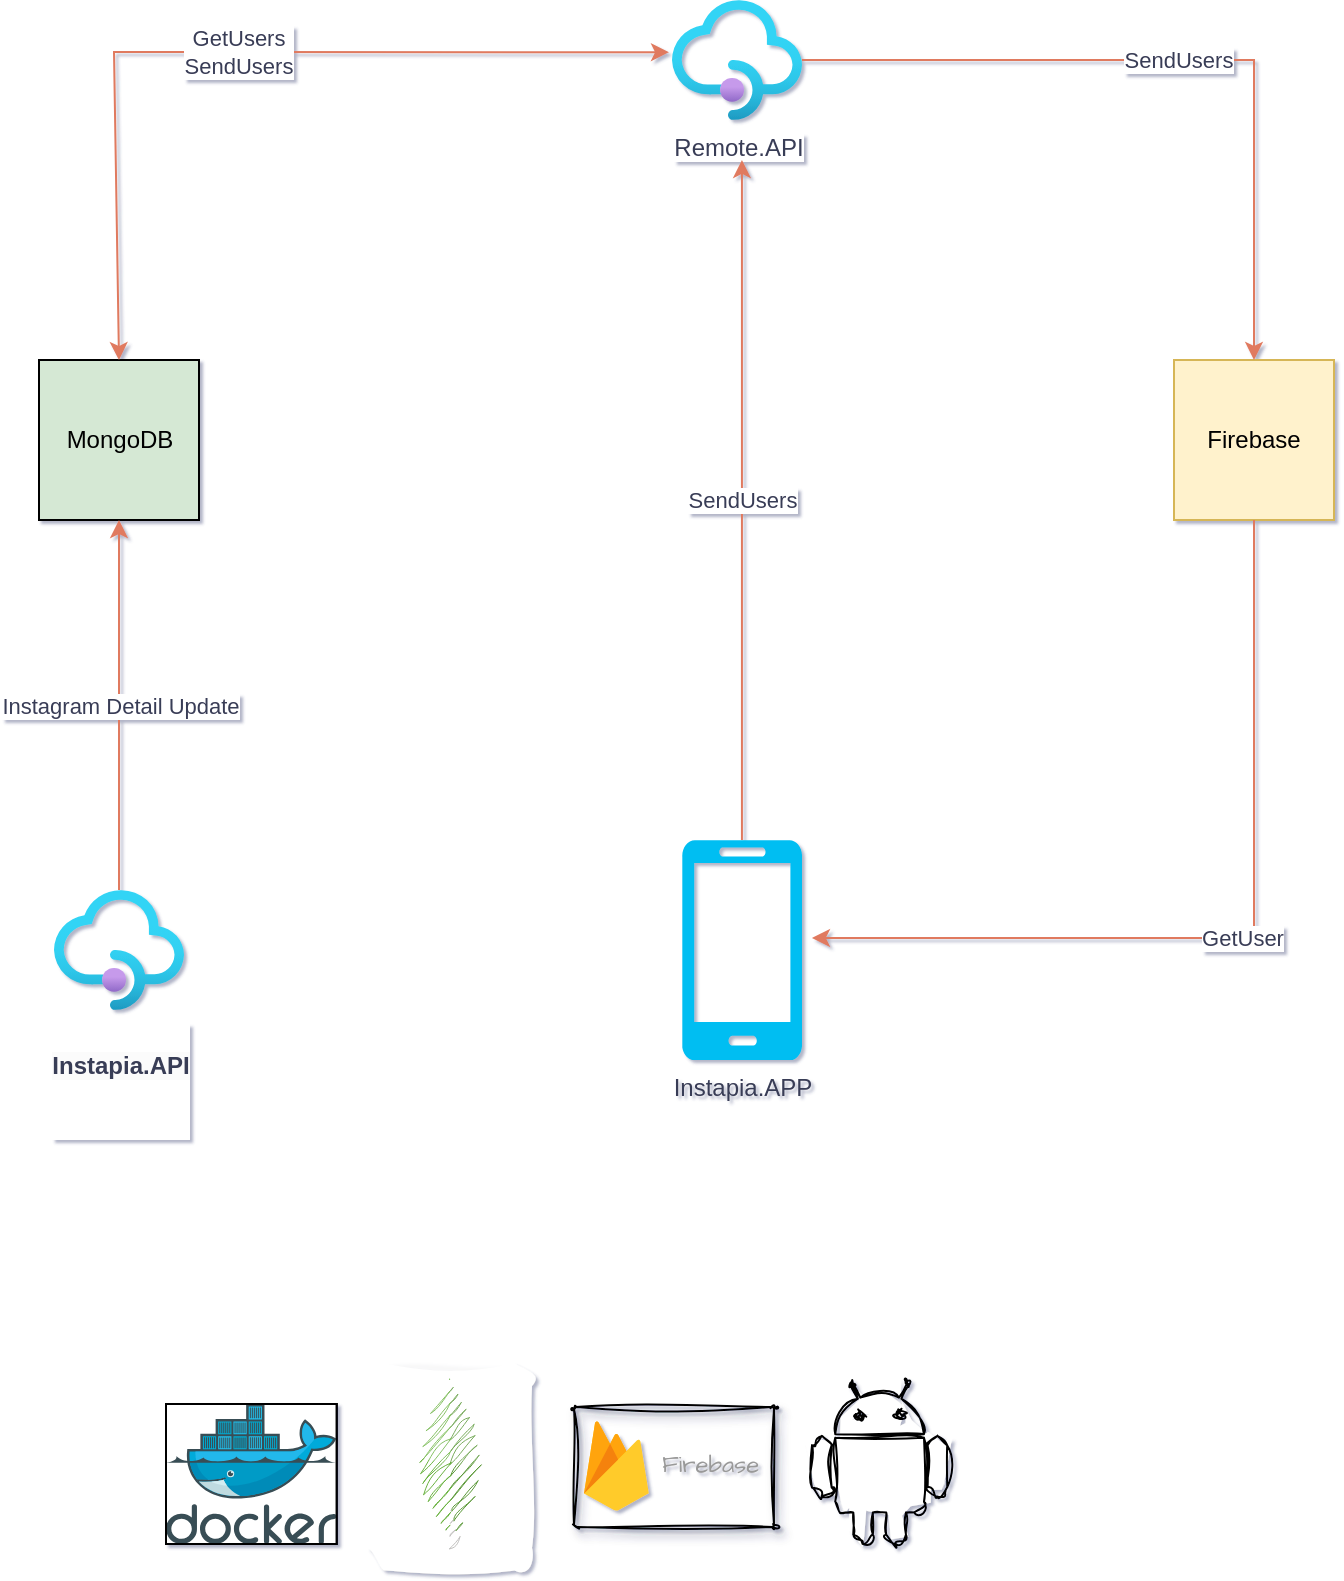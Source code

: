 <mxfile version="22.1.21" type="github">
  <diagram name="Sayfa -1" id="eU-fJsf1K0A9oVs6Q9NI">
    <mxGraphModel dx="1423" dy="826" grid="0" gridSize="10" guides="1" tooltips="1" connect="1" arrows="1" fold="1" page="1" pageScale="1" pageWidth="827" pageHeight="1169" background="#ffffff" math="0" shadow="1">
      <root>
        <mxCell id="0" />
        <mxCell id="1" parent="0" />
        <mxCell id="NNiYG3pM8YccFziA7ECe-1" value="Firebase" style="whiteSpace=wrap;html=1;aspect=fixed;labelBackgroundColor=none;fillColor=#fff2cc;strokeColor=#d6b656;" vertex="1" parent="1">
          <mxGeometry x="660" y="290" width="80" height="80" as="geometry" />
        </mxCell>
        <mxCell id="NNiYG3pM8YccFziA7ECe-2" value="MongoDB" style="whiteSpace=wrap;html=1;aspect=fixed;labelBackgroundColor=none;fillColor=#d5e8d4;strokeColor=default;" vertex="1" parent="1">
          <mxGeometry x="92.5" y="290" width="80" height="80" as="geometry" />
        </mxCell>
        <mxCell id="NNiYG3pM8YccFziA7ECe-7" value="Instapia.APP" style="verticalLabelPosition=bottom;html=1;verticalAlign=top;align=center;strokeColor=none;fillColor=#00BEF2;shape=mxgraph.azure.mobile;pointerEvents=1;fontColor=#393C56;" vertex="1" parent="1">
          <mxGeometry x="414" y="530" width="60" height="110" as="geometry" />
        </mxCell>
        <mxCell id="NNiYG3pM8YccFziA7ECe-13" value="Instagram Detail Update" style="edgeStyle=orthogonalEdgeStyle;rounded=0;orthogonalLoop=1;jettySize=auto;html=1;entryX=0.5;entryY=1;entryDx=0;entryDy=0;strokeColor=#E07A5F;fontColor=#393C56;fillColor=#F2CC8F;" edge="1" parent="1" source="NNiYG3pM8YccFziA7ECe-9" target="NNiYG3pM8YccFziA7ECe-2">
          <mxGeometry relative="1" as="geometry" />
        </mxCell>
        <mxCell id="NNiYG3pM8YccFziA7ECe-9" value="&#xa;&lt;span style=&quot;color: rgb(57, 60, 86); font-family: Helvetica; font-size: 12px; font-style: normal; font-variant-ligatures: normal; font-variant-caps: normal; font-weight: 700; letter-spacing: normal; orphans: 2; text-align: center; text-indent: 0px; text-transform: none; widows: 2; word-spacing: 0px; -webkit-text-stroke-width: 0px; background-color: rgb(251, 251, 251); text-decoration-thickness: initial; text-decoration-style: initial; text-decoration-color: initial; float: none; display: inline !important;&quot;&gt;Instapia.API&lt;/span&gt;&#xa;&#xa;" style="image;aspect=fixed;html=1;points=[];align=center;fontSize=12;image=img/lib/azure2/integration/API_Management_Services.svg;strokeColor=#E07A5F;fontColor=#393C56;fillColor=#F2CC8F;" vertex="1" parent="1">
          <mxGeometry x="100" y="555" width="65" height="60" as="geometry" />
        </mxCell>
        <mxCell id="NNiYG3pM8YccFziA7ECe-10" value="GetUser" style="edgeStyle=orthogonalEdgeStyle;rounded=0;orthogonalLoop=1;jettySize=auto;html=1;strokeColor=#E07A5F;fontColor=#393C56;fillColor=#F2CC8F;entryX=1.083;entryY=0.445;entryDx=0;entryDy=0;entryPerimeter=0;" edge="1" parent="1" source="NNiYG3pM8YccFziA7ECe-1" target="NNiYG3pM8YccFziA7ECe-7">
          <mxGeometry relative="1" as="geometry">
            <mxPoint x="500" y="410" as="targetPoint" />
            <Array as="points">
              <mxPoint x="700" y="579" />
            </Array>
          </mxGeometry>
        </mxCell>
        <mxCell id="NNiYG3pM8YccFziA7ECe-15" value="SendUsers" style="edgeStyle=orthogonalEdgeStyle;rounded=0;orthogonalLoop=1;jettySize=auto;html=1;strokeColor=#E07A5F;fontColor=#393C56;fillColor=#F2CC8F;" edge="1" parent="1" source="NNiYG3pM8YccFziA7ECe-12" target="NNiYG3pM8YccFziA7ECe-1">
          <mxGeometry relative="1" as="geometry" />
        </mxCell>
        <mxCell id="NNiYG3pM8YccFziA7ECe-12" value="Remote.API" style="image;aspect=fixed;html=1;points=[];align=center;fontSize=12;image=img/lib/azure2/integration/API_Management_Services.svg;strokeColor=#E07A5F;fontColor=#393C56;fillColor=#F2CC8F;" vertex="1" parent="1">
          <mxGeometry x="409" y="110" width="65" height="60" as="geometry" />
        </mxCell>
        <mxCell id="NNiYG3pM8YccFziA7ECe-16" value="GetUsers&lt;br&gt;SendUsers" style="endArrow=classic;startArrow=classic;html=1;rounded=0;strokeColor=#E07A5F;fontColor=#393C56;fillColor=#F2CC8F;exitX=0.5;exitY=0;exitDx=0;exitDy=0;entryX=-0.023;entryY=0.435;entryDx=0;entryDy=0;entryPerimeter=0;" edge="1" parent="1" source="NNiYG3pM8YccFziA7ECe-2" target="NNiYG3pM8YccFziA7ECe-12">
          <mxGeometry width="50" height="50" relative="1" as="geometry">
            <mxPoint x="450" y="430" as="sourcePoint" />
            <mxPoint x="500" y="380" as="targetPoint" />
            <Array as="points">
              <mxPoint x="130" y="136" />
            </Array>
          </mxGeometry>
        </mxCell>
        <mxCell id="NNiYG3pM8YccFziA7ECe-17" value="SendUsers" style="edgeStyle=orthogonalEdgeStyle;rounded=0;orthogonalLoop=1;jettySize=auto;html=1;entryX=0.538;entryY=1.333;entryDx=0;entryDy=0;entryPerimeter=0;strokeColor=#E07A5F;fontColor=#393C56;fillColor=#F2CC8F;" edge="1" parent="1" source="NNiYG3pM8YccFziA7ECe-7" target="NNiYG3pM8YccFziA7ECe-12">
          <mxGeometry relative="1" as="geometry" />
        </mxCell>
        <mxCell id="NNiYG3pM8YccFziA7ECe-18" value="" style="image;sketch=0;aspect=fixed;html=1;points=[];align=center;fontSize=12;image=img/lib/mscae/Docker.svg;hachureGap=4;jiggle=2;curveFitting=1;fontFamily=Architects Daughter;fontSource=https%3A%2F%2Ffonts.googleapis.com%2Fcss%3Ffamily%3DArchitects%2BDaughter;imageBackground=default;imageBorder=default;" vertex="1" parent="1">
          <mxGeometry x="156" y="812" width="85.37" height="70" as="geometry" />
        </mxCell>
        <mxCell id="NNiYG3pM8YccFziA7ECe-19" value="" style="dashed=0;outlineConnect=0;html=1;align=center;labelPosition=center;verticalLabelPosition=bottom;verticalAlign=top;shape=mxgraph.webicons.mongodb;gradientColor=none;sketch=1;hachureGap=4;jiggle=2;curveFitting=1;fontFamily=Architects Daughter;fontSource=https%3A%2F%2Ffonts.googleapis.com%2Fcss%3Ffamily%3DArchitects%2BDaughter;fontSize=20;fillColor=default;strokeColor=default;" vertex="1" parent="1">
          <mxGeometry x="257" y="791.8" width="82" height="103.4" as="geometry" />
        </mxCell>
        <mxCell id="NNiYG3pM8YccFziA7ECe-20" value="" style="strokeColor=default;shadow=1;strokeWidth=1;rounded=1;absoluteArcSize=1;arcSize=2;sketch=1;hachureGap=4;jiggle=2;curveFitting=1;fontFamily=Architects Daughter;fontSource=https%3A%2F%2Ffonts.googleapis.com%2Fcss%3Ffamily%3DArchitects%2BDaughter;fontSize=20;fillColor=none;" vertex="1" parent="1">
          <mxGeometry x="360" y="813.5" width="100" height="60" as="geometry" />
        </mxCell>
        <mxCell id="NNiYG3pM8YccFziA7ECe-21" value="Firebase" style="sketch=0;dashed=0;connectable=0;html=1;fillColor=#5184F3;strokeColor=none;shape=mxgraph.gcp2.firebase;part=1;labelPosition=right;verticalLabelPosition=middle;align=left;verticalAlign=middle;spacingLeft=5;fontColor=#999999;fontSize=12;hachureGap=4;jiggle=2;curveFitting=1;fontFamily=Architects Daughter;fontSource=https%3A%2F%2Ffonts.googleapis.com%2Fcss%3Ffamily%3DArchitects%2BDaughter;" vertex="1" parent="NNiYG3pM8YccFziA7ECe-20">
          <mxGeometry width="32.4" height="45" relative="1" as="geometry">
            <mxPoint x="5" y="7" as="offset" />
          </mxGeometry>
        </mxCell>
        <mxCell id="NNiYG3pM8YccFziA7ECe-24" value="" style="dashed=0;outlineConnect=0;html=1;align=center;labelPosition=center;verticalLabelPosition=bottom;verticalAlign=top;shape=mxgraph.weblogos.android;fillColor=default;strokeColor=default;sketch=1;hachureGap=4;jiggle=2;curveFitting=1;fontFamily=Architects Daughter;fontSource=https%3A%2F%2Ffonts.googleapis.com%2Fcss%3Ffamily%3DArchitects%2BDaughter;fontSize=20;gradientColor=none;" vertex="1" parent="1">
          <mxGeometry x="479" y="802" width="67.6" height="80" as="geometry" />
        </mxCell>
      </root>
    </mxGraphModel>
  </diagram>
</mxfile>
